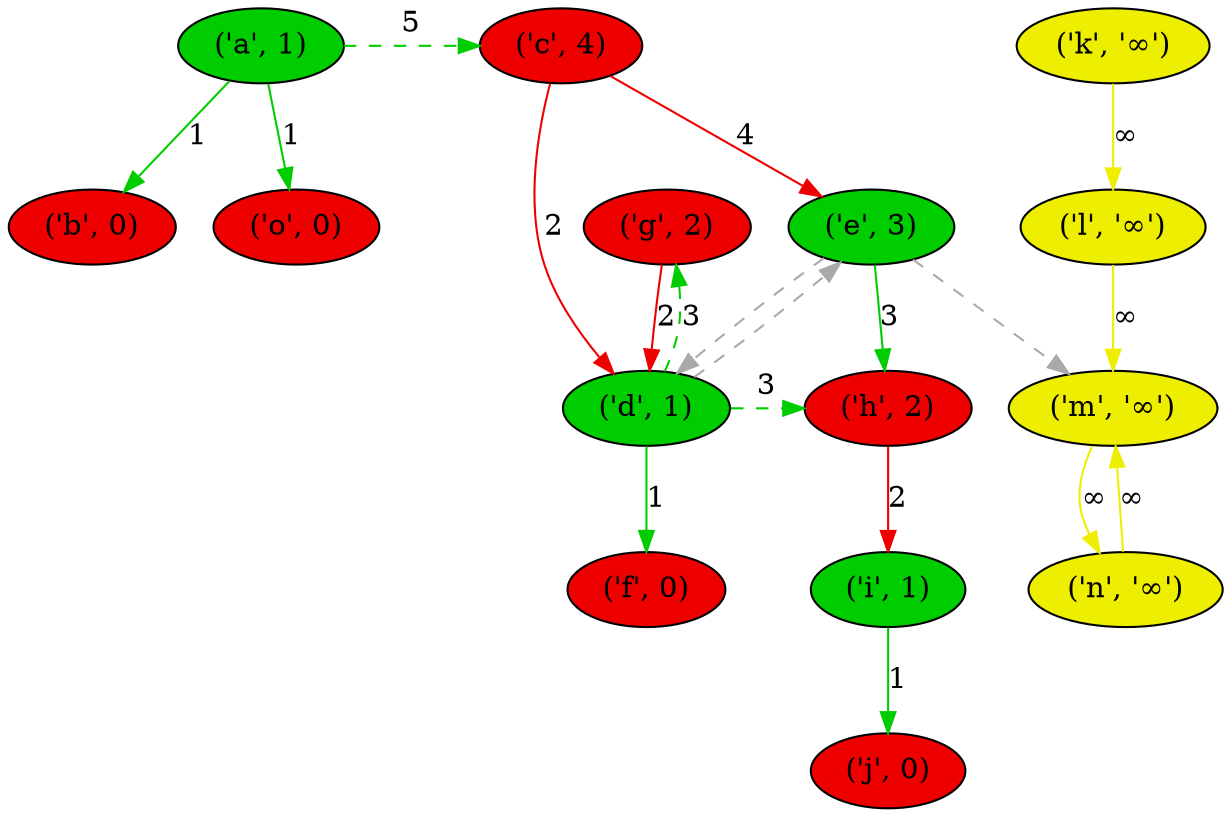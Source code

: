 digraph default {
	a [label="('a', 1)" fillcolor=green3 style=filled]
	i [label="('i', 1)" fillcolor=green3 style=filled]
	d [label="('d', 1)" fillcolor=green3 style=filled]
	e [label="('e', 3)" fillcolor=green3 style=filled]
	f [label="('f', 0)" fillcolor=red2 style=filled]
	o [label="('o', 0)" fillcolor=red2 style=filled]
	b [label="('b', 0)" fillcolor=red2 style=filled]
	g [label="('g', 2)" fillcolor=red2 style=filled]
	h [label="('h', 2)" fillcolor=red2 style=filled]
	k [label="('k', '&infin;')" fillcolor=yellow2 style=filled]
	n [label="('n', '&infin;')" fillcolor=yellow2 style=filled]
	j [label="('j', 0)" fillcolor=red2 style=filled]
	c [label="('c', 4)" fillcolor=red2 style=filled]
	l [label="('l', '&infin;')" fillcolor=yellow2 style=filled]
	m [label="('m', '&infin;')" fillcolor=yellow2 style=filled]
	h -> i [label=2 color=red2]
	n -> m [label="&infin;" color=yellow2]
	l -> m [label="&infin;" color=yellow2]
	a -> o [label=1 color=green3]
	c -> e [label=4 color=red2]
	d -> h [label=3 color=green3 constraint=false style=dashed]
	e -> d [color=darkgray style=dashed]
	k -> l [label="&infin;" color=yellow2]
	a -> b [label=1 color=green3]
	d -> e [color=darkgray style=dashed]
	e -> m [color=darkgray style=dashed]
	g -> d [label=2 color=red2]
	i -> j [label=1 color=green3]
	a -> c [label=5 color=green3 constraint=false style=dashed]
	d -> f [label=1 color=green3]
	d -> g [label=3 color=green3 constraint=false style=dashed]
	c -> d [label=2 color=red2]
	e -> h [label=3 color=green3]
	m -> n [label="&infin;" color=yellow2]
}

